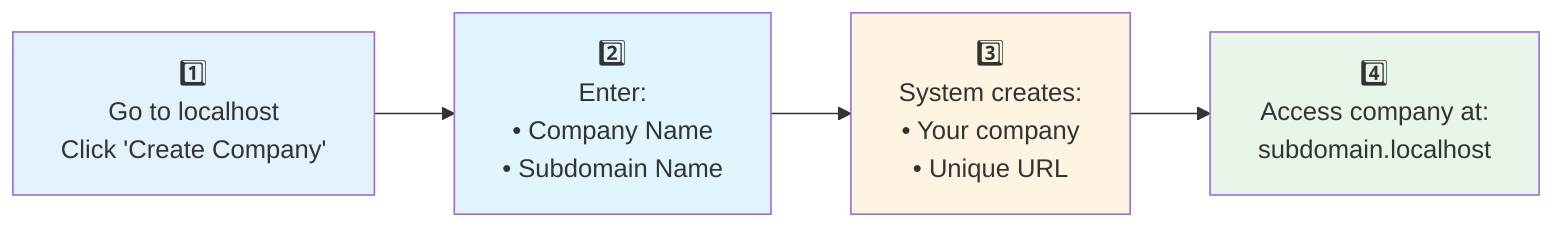 flowchart LR
    Step1["1️⃣<br/>Go to localhost<br/>Click 'Create Company'"]
    Step2["2️⃣<br/>Enter:<br/>• Company Name<br/>• Subdomain Name"]
    Step3["3️⃣<br/>System creates:<br/>• Your company<br/>• Unique URL"]
    Step4["4️⃣<br/>Access company at:<br/>subdomain.localhost"]

    Step1 --> Step2
    Step2 --> Step3
    Step3 --> Step4

    style Step1 fill:#e3f2fd
    style Step2 fill:#e1f5ff
    style Step3 fill:#fff4e1
    style Step4 fill:#e8f5e9
